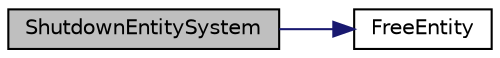 digraph "ShutdownEntitySystem"
{
  edge [fontname="Helvetica",fontsize="10",labelfontname="Helvetica",labelfontsize="10"];
  node [fontname="Helvetica",fontsize="10",shape=record];
  rankdir="LR";
  Node1 [label="ShutdownEntitySystem",height=0.2,width=0.4,color="black", fillcolor="grey75", style="filled", fontcolor="black"];
  Node1 -> Node2 [color="midnightblue",fontsize="10",style="solid",fontname="Helvetica"];
  Node2 [label="FreeEntity",height=0.2,width=0.4,color="black", fillcolor="white", style="filled",URL="$entity_8c.html#ae27dad323fa0f26748bd2485f5d019e3"];
}
